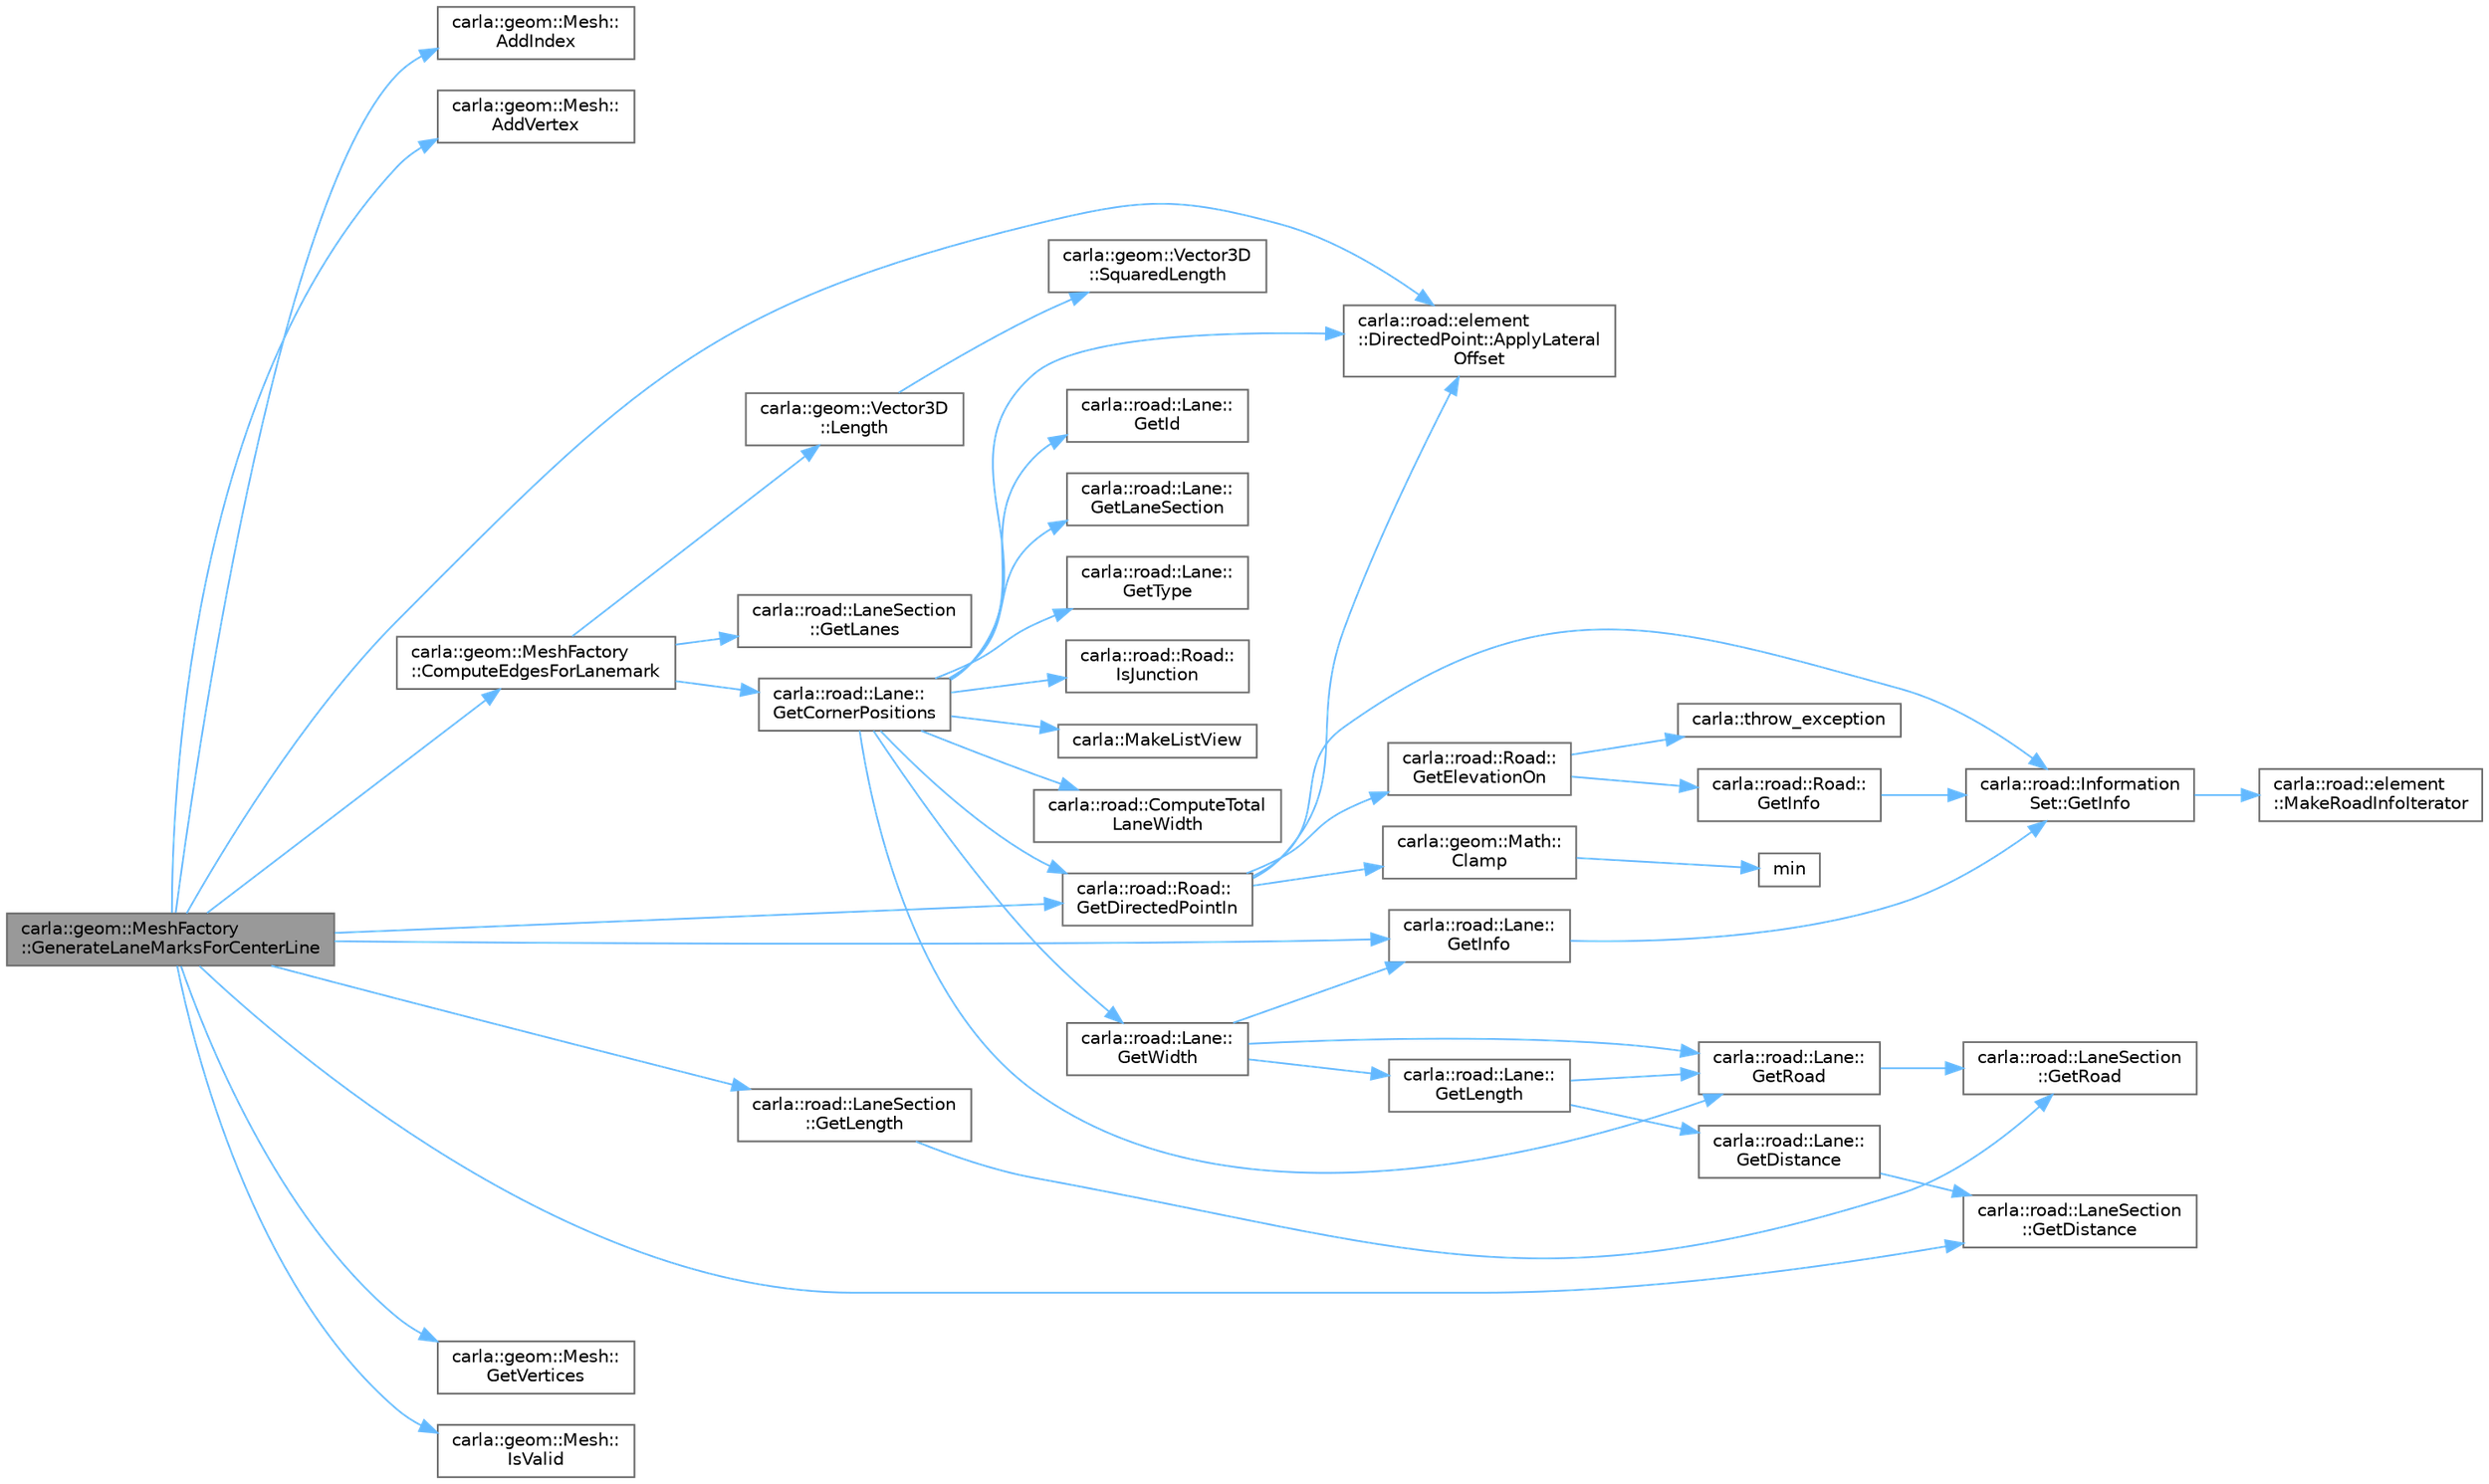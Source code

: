 digraph "carla::geom::MeshFactory::GenerateLaneMarksForCenterLine"
{
 // INTERACTIVE_SVG=YES
 // LATEX_PDF_SIZE
  bgcolor="transparent";
  edge [fontname=Helvetica,fontsize=10,labelfontname=Helvetica,labelfontsize=10];
  node [fontname=Helvetica,fontsize=10,shape=box,height=0.2,width=0.4];
  rankdir="LR";
  Node1 [id="Node000001",label="carla::geom::MeshFactory\l::GenerateLaneMarksForCenterLine",height=0.2,width=0.4,color="gray40", fillcolor="grey60", style="filled", fontcolor="black",tooltip=" "];
  Node1 -> Node2 [id="edge1_Node000001_Node000002",color="steelblue1",style="solid",tooltip=" "];
  Node2 [id="Node000002",label="carla::geom::Mesh::\lAddIndex",height=0.2,width=0.4,color="grey40", fillcolor="white", style="filled",URL="$d0/d02/classcarla_1_1geom_1_1Mesh.html#a07814867b5e1b31a7af31d0c8f91b90b",tooltip="Appends a index to the indexes list."];
  Node1 -> Node3 [id="edge2_Node000001_Node000003",color="steelblue1",style="solid",tooltip=" "];
  Node3 [id="Node000003",label="carla::geom::Mesh::\lAddVertex",height=0.2,width=0.4,color="grey40", fillcolor="white", style="filled",URL="$d0/d02/classcarla_1_1geom_1_1Mesh.html#a10cbc49c3739b84c368b761ab29770f0",tooltip="Appends a vertex to the vertices list."];
  Node1 -> Node4 [id="edge3_Node000001_Node000004",color="steelblue1",style="solid",tooltip=" "];
  Node4 [id="Node000004",label="carla::road::element\l::DirectedPoint::ApplyLateral\lOffset",height=0.2,width=0.4,color="grey40", fillcolor="white", style="filled",URL="$df/d65/structcarla_1_1road_1_1element_1_1DirectedPoint.html#a058ad3be7f22229ea802e569ab0e8b7e",tooltip=" "];
  Node1 -> Node5 [id="edge4_Node000001_Node000005",color="steelblue1",style="solid",tooltip=" "];
  Node5 [id="Node000005",label="carla::geom::MeshFactory\l::ComputeEdgesForLanemark",height=0.2,width=0.4,color="grey40", fillcolor="white", style="filled",URL="$d6/d3d/classcarla_1_1geom_1_1MeshFactory.html#a512234aafe71530fd0cff32d9a27a4e4",tooltip=" "];
  Node5 -> Node6 [id="edge5_Node000005_Node000006",color="steelblue1",style="solid",tooltip=" "];
  Node6 [id="Node000006",label="carla::road::Lane::\lGetCornerPositions",height=0.2,width=0.4,color="grey40", fillcolor="white", style="filled",URL="$df/d85/classcarla_1_1road_1_1Lane.html#ae0d376fa422b14e54af3a702e1b8385a",tooltip="Computes the location of the edges given a s"];
  Node6 -> Node4 [id="edge6_Node000006_Node000004",color="steelblue1",style="solid",tooltip=" "];
  Node6 -> Node7 [id="edge7_Node000006_Node000007",color="steelblue1",style="solid",tooltip=" "];
  Node7 [id="Node000007",label="carla::road::ComputeTotal\lLaneWidth",height=0.2,width=0.4,color="grey40", fillcolor="white", style="filled",URL="$de/d26/namespacecarla_1_1road.html#abbc121e611f4730037ce6edf6bd5f3ee",tooltip="Returns a pair containing first = width, second = tangent, for an specific Lane given an s and a iter..."];
  Node6 -> Node8 [id="edge8_Node000006_Node000008",color="steelblue1",style="solid",tooltip=" "];
  Node8 [id="Node000008",label="carla::road::Road::\lGetDirectedPointIn",height=0.2,width=0.4,color="grey40", fillcolor="white", style="filled",URL="$dd/de6/classcarla_1_1road_1_1Road.html#abe77139bd9cba13e5c068c6f78b5196c",tooltip="Returns a directed point on the center of the road (lane 0), with the corresponding laneOffset and el..."];
  Node8 -> Node4 [id="edge9_Node000008_Node000004",color="steelblue1",style="solid",tooltip=" "];
  Node8 -> Node9 [id="edge10_Node000008_Node000009",color="steelblue1",style="solid",tooltip=" "];
  Node9 [id="Node000009",label="carla::geom::Math::\lClamp",height=0.2,width=0.4,color="grey40", fillcolor="white", style="filled",URL="$d0/dea/classcarla_1_1geom_1_1Math.html#a8f8eccc1a2bcc711250f2b47a21eb31f",tooltip=" "];
  Node9 -> Node10 [id="edge11_Node000009_Node000010",color="steelblue1",style="solid",tooltip=" "];
  Node10 [id="Node000010",label="min",height=0.2,width=0.4,color="grey40", fillcolor="white", style="filled",URL="$d3/d33/Simplify_8h.html#a50798148e5016c5b85087d4009824f27",tooltip=" "];
  Node8 -> Node11 [id="edge12_Node000008_Node000011",color="steelblue1",style="solid",tooltip=" "];
  Node11 [id="Node000011",label="carla::road::Road::\lGetElevationOn",height=0.2,width=0.4,color="grey40", fillcolor="white", style="filled",URL="$dd/de6/classcarla_1_1road_1_1Road.html#a9e0bba29f5bc845d314126c30c46743e",tooltip=" "];
  Node11 -> Node12 [id="edge13_Node000011_Node000012",color="steelblue1",style="solid",tooltip=" "];
  Node12 [id="Node000012",label="carla::road::Road::\lGetInfo",height=0.2,width=0.4,color="grey40", fillcolor="white", style="filled",URL="$dd/de6/classcarla_1_1road_1_1Road.html#a26fed22ee04e5663028f37034c8bd066",tooltip=" "];
  Node12 -> Node13 [id="edge14_Node000012_Node000013",color="steelblue1",style="solid",tooltip=" "];
  Node13 [id="Node000013",label="carla::road::Information\lSet::GetInfo",height=0.2,width=0.4,color="grey40", fillcolor="white", style="filled",URL="$d4/d28/classcarla_1_1road_1_1InformationSet.html#a2c183586f8f7bfebf89339f1a3845e49",tooltip="Returns single info given a type and a distance (s) from the start of the road"];
  Node13 -> Node14 [id="edge15_Node000013_Node000014",color="steelblue1",style="solid",tooltip=" "];
  Node14 [id="Node000014",label="carla::road::element\l::MakeRoadInfoIterator",height=0.2,width=0.4,color="grey40", fillcolor="white", style="filled",URL="$df/dc1/namespacecarla_1_1road_1_1element.html#a33f4ed3275f736848022d6508fbd8846",tooltip=" "];
  Node11 -> Node15 [id="edge16_Node000011_Node000015",color="steelblue1",style="solid",tooltip=" "];
  Node15 [id="Node000015",label="carla::throw_exception",height=0.2,width=0.4,color="grey40", fillcolor="white", style="filled",URL="$d9/d36/namespacecarla.html#a23602ab663165210a7757d6108f6b3cd",tooltip=" "];
  Node8 -> Node13 [id="edge17_Node000008_Node000013",color="steelblue1",style="solid",tooltip=" "];
  Node6 -> Node16 [id="edge18_Node000006_Node000016",color="steelblue1",style="solid",tooltip=" "];
  Node16 [id="Node000016",label="carla::road::Lane::\lGetId",height=0.2,width=0.4,color="grey40", fillcolor="white", style="filled",URL="$df/d85/classcarla_1_1road_1_1Lane.html#ae1a5f15925f91fca2b5d759fb53901f3",tooltip=" "];
  Node6 -> Node17 [id="edge19_Node000006_Node000017",color="steelblue1",style="solid",tooltip=" "];
  Node17 [id="Node000017",label="carla::road::Lane::\lGetLaneSection",height=0.2,width=0.4,color="grey40", fillcolor="white", style="filled",URL="$df/d85/classcarla_1_1road_1_1Lane.html#a7670417c038fe0adc0b2df2cbc25e9e2",tooltip=" "];
  Node6 -> Node18 [id="edge20_Node000006_Node000018",color="steelblue1",style="solid",tooltip=" "];
  Node18 [id="Node000018",label="carla::road::Lane::\lGetRoad",height=0.2,width=0.4,color="grey40", fillcolor="white", style="filled",URL="$df/d85/classcarla_1_1road_1_1Lane.html#a04f454d98f499a700749b8aacc31cfc9",tooltip=" "];
  Node18 -> Node19 [id="edge21_Node000018_Node000019",color="steelblue1",style="solid",tooltip=" "];
  Node19 [id="Node000019",label="carla::road::LaneSection\l::GetRoad",height=0.2,width=0.4,color="grey40", fillcolor="white", style="filled",URL="$dd/d80/classcarla_1_1road_1_1LaneSection.html#a20f42f8a9aa46a316e50c2defaac1d55",tooltip=" "];
  Node6 -> Node20 [id="edge22_Node000006_Node000020",color="steelblue1",style="solid",tooltip=" "];
  Node20 [id="Node000020",label="carla::road::Lane::\lGetType",height=0.2,width=0.4,color="grey40", fillcolor="white", style="filled",URL="$df/d85/classcarla_1_1road_1_1Lane.html#a2e63094ab14fe9b4ce21e3e08f8d5d24",tooltip=" "];
  Node6 -> Node21 [id="edge23_Node000006_Node000021",color="steelblue1",style="solid",tooltip=" "];
  Node21 [id="Node000021",label="carla::road::Lane::\lGetWidth",height=0.2,width=0.4,color="grey40", fillcolor="white", style="filled",URL="$df/d85/classcarla_1_1road_1_1Lane.html#a34da073c1da719b3455c4dd8f7b441c9",tooltip="Returns the total lane width given a s"];
  Node21 -> Node22 [id="edge24_Node000021_Node000022",color="steelblue1",style="solid",tooltip=" "];
  Node22 [id="Node000022",label="carla::road::Lane::\lGetInfo",height=0.2,width=0.4,color="grey40", fillcolor="white", style="filled",URL="$df/d85/classcarla_1_1road_1_1Lane.html#a68ed9c59953314ff9437cb820c8e7db8",tooltip=" "];
  Node22 -> Node13 [id="edge25_Node000022_Node000013",color="steelblue1",style="solid",tooltip=" "];
  Node21 -> Node23 [id="edge26_Node000021_Node000023",color="steelblue1",style="solid",tooltip=" "];
  Node23 [id="Node000023",label="carla::road::Lane::\lGetLength",height=0.2,width=0.4,color="grey40", fillcolor="white", style="filled",URL="$df/d85/classcarla_1_1road_1_1Lane.html#af158921fdf12a061967943ee2d645481",tooltip=" "];
  Node23 -> Node24 [id="edge27_Node000023_Node000024",color="steelblue1",style="solid",tooltip=" "];
  Node24 [id="Node000024",label="carla::road::Lane::\lGetDistance",height=0.2,width=0.4,color="grey40", fillcolor="white", style="filled",URL="$df/d85/classcarla_1_1road_1_1Lane.html#ae02c9441872377fc865c85339df51cbd",tooltip=" "];
  Node24 -> Node25 [id="edge28_Node000024_Node000025",color="steelblue1",style="solid",tooltip=" "];
  Node25 [id="Node000025",label="carla::road::LaneSection\l::GetDistance",height=0.2,width=0.4,color="grey40", fillcolor="white", style="filled",URL="$dd/d80/classcarla_1_1road_1_1LaneSection.html#a2a83bca663a2b7b6388daebed95704a9",tooltip=" "];
  Node23 -> Node18 [id="edge29_Node000023_Node000018",color="steelblue1",style="solid",tooltip=" "];
  Node21 -> Node18 [id="edge30_Node000021_Node000018",color="steelblue1",style="solid",tooltip=" "];
  Node6 -> Node26 [id="edge31_Node000006_Node000026",color="steelblue1",style="solid",tooltip=" "];
  Node26 [id="Node000026",label="carla::road::Road::\lIsJunction",height=0.2,width=0.4,color="grey40", fillcolor="white", style="filled",URL="$dd/de6/classcarla_1_1road_1_1Road.html#af59728d624635d195db846b08c1f32c7",tooltip=" "];
  Node6 -> Node27 [id="edge32_Node000006_Node000027",color="steelblue1",style="solid",tooltip=" "];
  Node27 [id="Node000027",label="carla::MakeListView",height=0.2,width=0.4,color="grey40", fillcolor="white", style="filled",URL="$d9/d36/namespacecarla.html#a2dc539ffbcff452958f707dc7b0db4d6",tooltip=" "];
  Node5 -> Node28 [id="edge33_Node000005_Node000028",color="steelblue1",style="solid",tooltip=" "];
  Node28 [id="Node000028",label="carla::road::LaneSection\l::GetLanes",height=0.2,width=0.4,color="grey40", fillcolor="white", style="filled",URL="$dd/d80/classcarla_1_1road_1_1LaneSection.html#afb698c17b4d62c0df02cf8dae16b8f50",tooltip=" "];
  Node5 -> Node29 [id="edge34_Node000005_Node000029",color="steelblue1",style="solid",tooltip=" "];
  Node29 [id="Node000029",label="carla::geom::Vector3D\l::Length",height=0.2,width=0.4,color="grey40", fillcolor="white", style="filled",URL="$d9/dfe/classcarla_1_1geom_1_1Vector3D.html#aaa4bec48ae0734cca2c027df30ea6b34",tooltip=" "];
  Node29 -> Node30 [id="edge35_Node000029_Node000030",color="steelblue1",style="solid",tooltip=" "];
  Node30 [id="Node000030",label="carla::geom::Vector3D\l::SquaredLength",height=0.2,width=0.4,color="grey40", fillcolor="white", style="filled",URL="$d9/dfe/classcarla_1_1geom_1_1Vector3D.html#a0bd1ef6e24532e950b455838ecd4f8cf",tooltip=" "];
  Node1 -> Node8 [id="edge36_Node000001_Node000008",color="steelblue1",style="solid",tooltip=" "];
  Node1 -> Node25 [id="edge37_Node000001_Node000025",color="steelblue1",style="solid",tooltip=" "];
  Node1 -> Node22 [id="edge38_Node000001_Node000022",color="steelblue1",style="solid",tooltip=" "];
  Node1 -> Node31 [id="edge39_Node000001_Node000031",color="steelblue1",style="solid",tooltip=" "];
  Node31 [id="Node000031",label="carla::road::LaneSection\l::GetLength",height=0.2,width=0.4,color="grey40", fillcolor="white", style="filled",URL="$dd/d80/classcarla_1_1road_1_1LaneSection.html#a059dcb478641cd498e3d213feb7e000d",tooltip=" "];
  Node31 -> Node19 [id="edge40_Node000031_Node000019",color="steelblue1",style="solid",tooltip=" "];
  Node1 -> Node32 [id="edge41_Node000001_Node000032",color="steelblue1",style="solid",tooltip=" "];
  Node32 [id="Node000032",label="carla::geom::Mesh::\lGetVertices",height=0.2,width=0.4,color="grey40", fillcolor="white", style="filled",URL="$d0/d02/classcarla_1_1geom_1_1Mesh.html#afc91cfec4029e092f008404f366aaa45",tooltip=" "];
  Node1 -> Node33 [id="edge42_Node000001_Node000033",color="steelblue1",style="solid",tooltip=" "];
  Node33 [id="Node000033",label="carla::geom::Mesh::\lIsValid",height=0.2,width=0.4,color="grey40", fillcolor="white", style="filled",URL="$d0/d02/classcarla_1_1geom_1_1Mesh.html#a4aa083b7a417ca5e2fb8dc70796a19a5",tooltip="Check if the mesh can be valid or not."];
}
